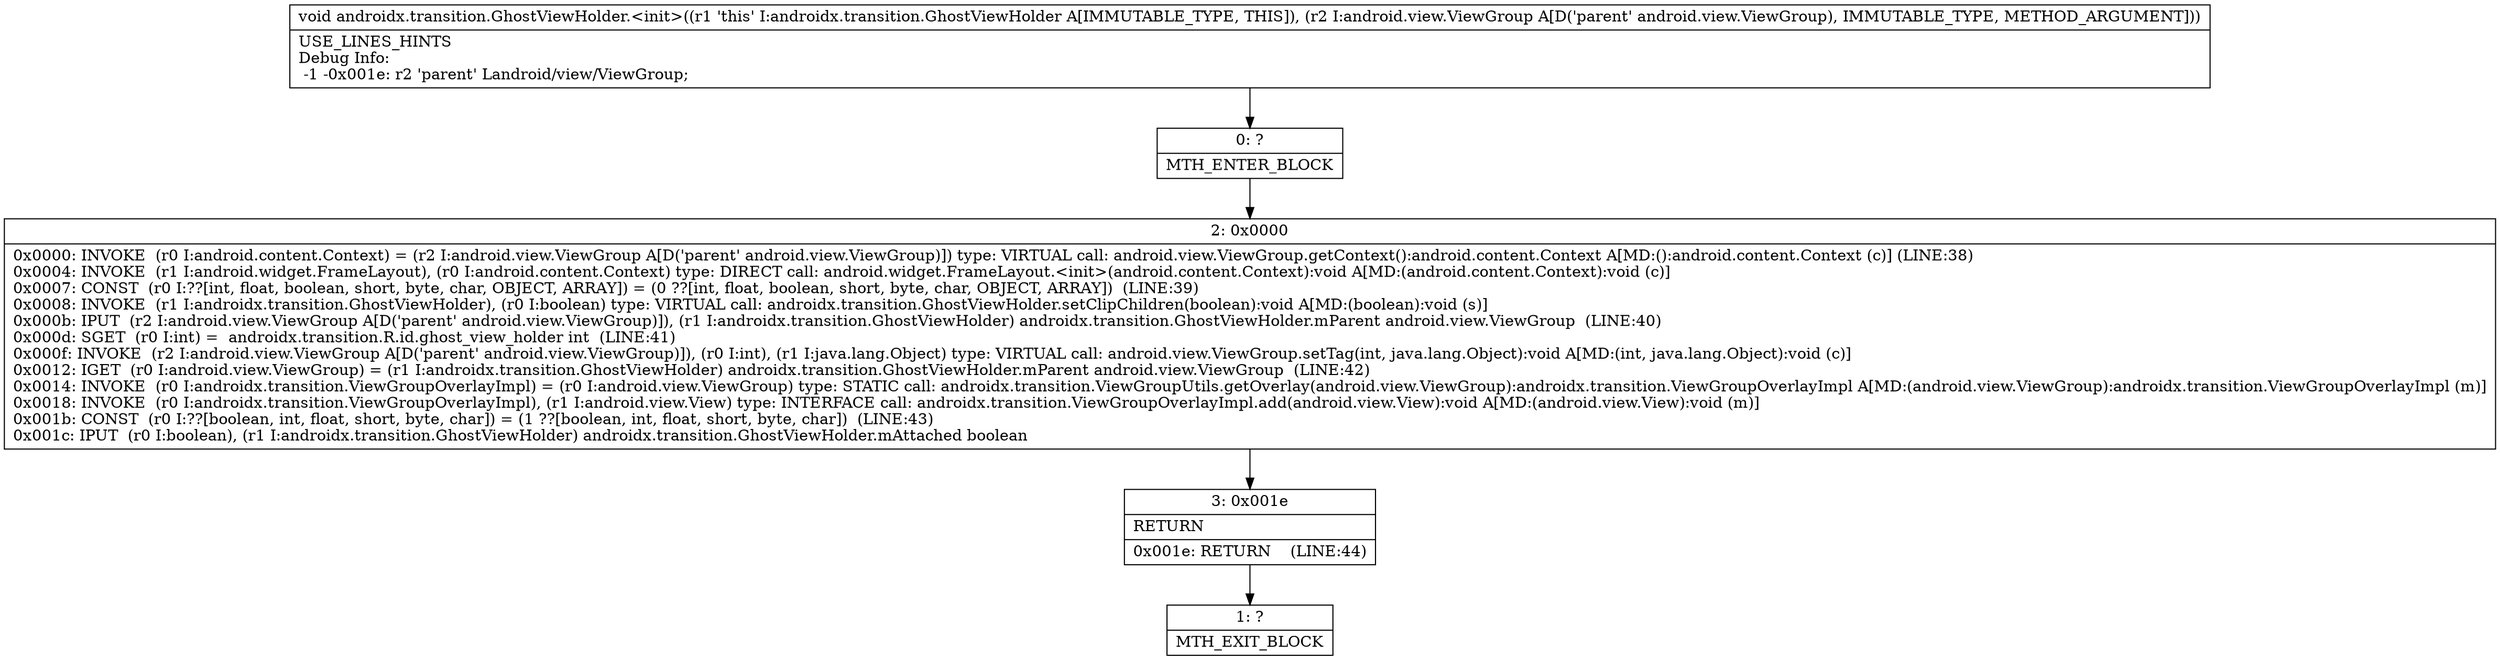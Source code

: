 digraph "CFG forandroidx.transition.GhostViewHolder.\<init\>(Landroid\/view\/ViewGroup;)V" {
Node_0 [shape=record,label="{0\:\ ?|MTH_ENTER_BLOCK\l}"];
Node_2 [shape=record,label="{2\:\ 0x0000|0x0000: INVOKE  (r0 I:android.content.Context) = (r2 I:android.view.ViewGroup A[D('parent' android.view.ViewGroup)]) type: VIRTUAL call: android.view.ViewGroup.getContext():android.content.Context A[MD:():android.content.Context (c)] (LINE:38)\l0x0004: INVOKE  (r1 I:android.widget.FrameLayout), (r0 I:android.content.Context) type: DIRECT call: android.widget.FrameLayout.\<init\>(android.content.Context):void A[MD:(android.content.Context):void (c)]\l0x0007: CONST  (r0 I:??[int, float, boolean, short, byte, char, OBJECT, ARRAY]) = (0 ??[int, float, boolean, short, byte, char, OBJECT, ARRAY])  (LINE:39)\l0x0008: INVOKE  (r1 I:androidx.transition.GhostViewHolder), (r0 I:boolean) type: VIRTUAL call: androidx.transition.GhostViewHolder.setClipChildren(boolean):void A[MD:(boolean):void (s)]\l0x000b: IPUT  (r2 I:android.view.ViewGroup A[D('parent' android.view.ViewGroup)]), (r1 I:androidx.transition.GhostViewHolder) androidx.transition.GhostViewHolder.mParent android.view.ViewGroup  (LINE:40)\l0x000d: SGET  (r0 I:int) =  androidx.transition.R.id.ghost_view_holder int  (LINE:41)\l0x000f: INVOKE  (r2 I:android.view.ViewGroup A[D('parent' android.view.ViewGroup)]), (r0 I:int), (r1 I:java.lang.Object) type: VIRTUAL call: android.view.ViewGroup.setTag(int, java.lang.Object):void A[MD:(int, java.lang.Object):void (c)]\l0x0012: IGET  (r0 I:android.view.ViewGroup) = (r1 I:androidx.transition.GhostViewHolder) androidx.transition.GhostViewHolder.mParent android.view.ViewGroup  (LINE:42)\l0x0014: INVOKE  (r0 I:androidx.transition.ViewGroupOverlayImpl) = (r0 I:android.view.ViewGroup) type: STATIC call: androidx.transition.ViewGroupUtils.getOverlay(android.view.ViewGroup):androidx.transition.ViewGroupOverlayImpl A[MD:(android.view.ViewGroup):androidx.transition.ViewGroupOverlayImpl (m)]\l0x0018: INVOKE  (r0 I:androidx.transition.ViewGroupOverlayImpl), (r1 I:android.view.View) type: INTERFACE call: androidx.transition.ViewGroupOverlayImpl.add(android.view.View):void A[MD:(android.view.View):void (m)]\l0x001b: CONST  (r0 I:??[boolean, int, float, short, byte, char]) = (1 ??[boolean, int, float, short, byte, char])  (LINE:43)\l0x001c: IPUT  (r0 I:boolean), (r1 I:androidx.transition.GhostViewHolder) androidx.transition.GhostViewHolder.mAttached boolean \l}"];
Node_3 [shape=record,label="{3\:\ 0x001e|RETURN\l|0x001e: RETURN    (LINE:44)\l}"];
Node_1 [shape=record,label="{1\:\ ?|MTH_EXIT_BLOCK\l}"];
MethodNode[shape=record,label="{void androidx.transition.GhostViewHolder.\<init\>((r1 'this' I:androidx.transition.GhostViewHolder A[IMMUTABLE_TYPE, THIS]), (r2 I:android.view.ViewGroup A[D('parent' android.view.ViewGroup), IMMUTABLE_TYPE, METHOD_ARGUMENT]))  | USE_LINES_HINTS\lDebug Info:\l  \-1 \-0x001e: r2 'parent' Landroid\/view\/ViewGroup;\l}"];
MethodNode -> Node_0;Node_0 -> Node_2;
Node_2 -> Node_3;
Node_3 -> Node_1;
}

